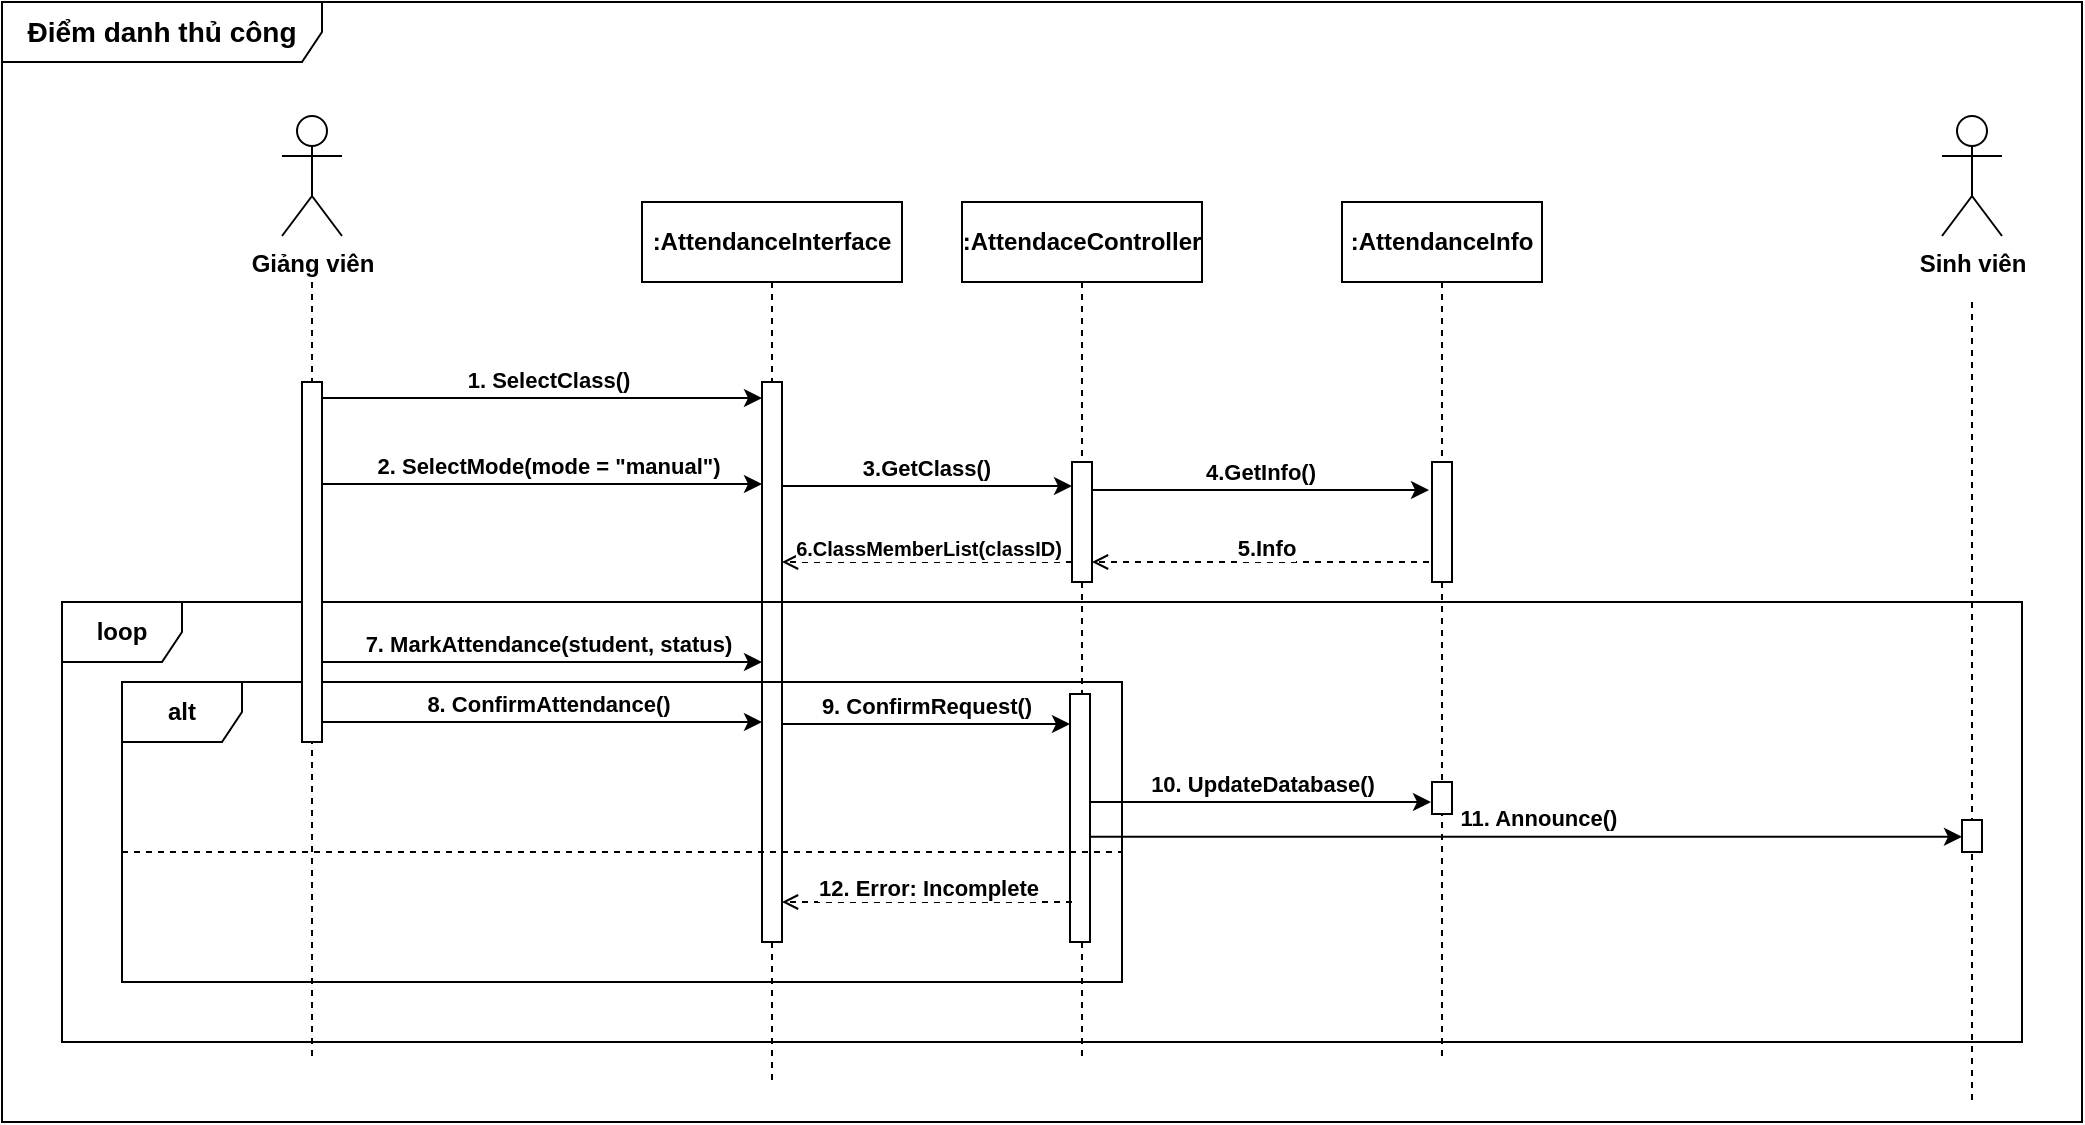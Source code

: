 <mxfile version="26.1.1">
  <diagram name="Page-1" id="2YBvvXClWsGukQMizWep">
    <mxGraphModel grid="1" page="1" gridSize="10" guides="1" tooltips="1" connect="1" arrows="1" fold="1" pageScale="1" pageWidth="850" pageHeight="1100" math="0" shadow="0">
      <root>
        <mxCell id="0" />
        <mxCell id="1" parent="0" />
        <mxCell id="OM3rYMhz1ukCEq3H_O-d-12" value="&lt;b&gt;3.GetClass()&lt;/b&gt;" style="endArrow=classic;html=1;rounded=0;spacingTop=-23;" edge="1" parent="1">
          <mxGeometry x="0.027" y="-2" width="50" height="50" relative="1" as="geometry">
            <mxPoint x="-65" y="192" as="sourcePoint" />
            <mxPoint x="85.0" y="192" as="targetPoint" />
            <mxPoint as="offset" />
          </mxGeometry>
        </mxCell>
        <mxCell id="OM3rYMhz1ukCEq3H_O-d-21" value="&lt;b&gt;9. ConfirmRequest()&lt;/b&gt;" style="endArrow=classic;html=1;rounded=0;spacingTop=-23;" edge="1" parent="1" target="OM3rYMhz1ukCEq3H_O-d-24">
          <mxGeometry x="0.027" y="-2" width="50" height="50" relative="1" as="geometry">
            <mxPoint x="-65" y="311" as="sourcePoint" />
            <mxPoint x="80" y="310" as="targetPoint" />
            <mxPoint as="offset" />
          </mxGeometry>
        </mxCell>
        <mxCell id="OM3rYMhz1ukCEq3H_O-d-25" value="&lt;b&gt;10. UpdateDatabase()&lt;/b&gt;" style="endArrow=classic;html=1;rounded=0;spacingTop=-23;" edge="1" parent="1">
          <mxGeometry x="0.027" y="-2" width="50" height="50" relative="1" as="geometry">
            <mxPoint x="90" y="350" as="sourcePoint" />
            <mxPoint x="264.5" y="350" as="targetPoint" />
            <mxPoint as="offset" />
          </mxGeometry>
        </mxCell>
        <mxCell id="OM3rYMhz1ukCEq3H_O-d-14" value="&lt;b&gt;5.Info&lt;/b&gt;" style="endArrow=open;html=1;rounded=0;endFill=0;dashed=1;spacingTop=-14;" edge="1" parent="1">
          <mxGeometry width="50" height="50" relative="1" as="geometry">
            <mxPoint x="269.5" y="230" as="sourcePoint" />
            <mxPoint x="95.0" y="230" as="targetPoint" />
          </mxGeometry>
        </mxCell>
        <mxCell id="OM3rYMhz1ukCEq3H_O-d-13" value="&lt;b&gt;4.GetInfo()&lt;/b&gt;" style="endArrow=classic;html=1;rounded=0;spacingTop=-23;" edge="1" parent="1">
          <mxGeometry x="0.027" y="-2" width="50" height="50" relative="1" as="geometry">
            <mxPoint x="89.0" y="194" as="sourcePoint" />
            <mxPoint x="263.5" y="194" as="targetPoint" />
            <mxPoint as="offset" />
          </mxGeometry>
        </mxCell>
        <mxCell id="aM9ryv3xv72pqoxQDRHE-1" value=":AttendaceController" style="shape=umlLifeline;perimeter=lifelinePerimeter;whiteSpace=wrap;html=1;container=0;dropTarget=0;collapsible=0;recursiveResize=0;outlineConnect=0;portConstraint=eastwest;newEdgeStyle={&quot;edgeStyle&quot;:&quot;elbowEdgeStyle&quot;,&quot;elbow&quot;:&quot;vertical&quot;,&quot;curved&quot;:0,&quot;rounded&quot;:0};fontStyle=1" vertex="1" parent="1">
          <mxGeometry x="30" y="50" width="120" height="430" as="geometry" />
        </mxCell>
        <mxCell id="aM9ryv3xv72pqoxQDRHE-2" value="" style="html=1;points=[];perimeter=orthogonalPerimeter;outlineConnect=0;targetShapes=umlLifeline;portConstraint=eastwest;newEdgeStyle={&quot;edgeStyle&quot;:&quot;elbowEdgeStyle&quot;,&quot;elbow&quot;:&quot;vertical&quot;,&quot;curved&quot;:0,&quot;rounded&quot;:0};" vertex="1" parent="aM9ryv3xv72pqoxQDRHE-1">
          <mxGeometry x="55" y="130" width="10" height="60" as="geometry" />
        </mxCell>
        <mxCell id="OM3rYMhz1ukCEq3H_O-d-24" value="" style="html=1;points=[];perimeter=orthogonalPerimeter;outlineConnect=0;targetShapes=umlLifeline;portConstraint=eastwest;newEdgeStyle={&quot;edgeStyle&quot;:&quot;elbowEdgeStyle&quot;,&quot;elbow&quot;:&quot;vertical&quot;,&quot;curved&quot;:0,&quot;rounded&quot;:0};" vertex="1" parent="aM9ryv3xv72pqoxQDRHE-1">
          <mxGeometry x="54" y="246" width="10" height="124" as="geometry" />
        </mxCell>
        <mxCell id="aM9ryv3xv72pqoxQDRHE-5" value=":AttendanceInfo" style="shape=umlLifeline;perimeter=lifelinePerimeter;whiteSpace=wrap;html=1;container=0;dropTarget=0;collapsible=0;recursiveResize=0;outlineConnect=0;portConstraint=eastwest;newEdgeStyle={&quot;edgeStyle&quot;:&quot;elbowEdgeStyle&quot;,&quot;elbow&quot;:&quot;vertical&quot;,&quot;curved&quot;:0,&quot;rounded&quot;:0};fontStyle=1" vertex="1" parent="1">
          <mxGeometry x="220" y="50" width="100" height="430" as="geometry" />
        </mxCell>
        <mxCell id="OM3rYMhz1ukCEq3H_O-d-1" value=":AttendanceInterface" style="shape=umlLifeline;perimeter=lifelinePerimeter;whiteSpace=wrap;html=1;container=0;dropTarget=0;collapsible=0;recursiveResize=0;outlineConnect=0;portConstraint=eastwest;newEdgeStyle={&quot;edgeStyle&quot;:&quot;elbowEdgeStyle&quot;,&quot;elbow&quot;:&quot;vertical&quot;,&quot;curved&quot;:0,&quot;rounded&quot;:0};fontStyle=1" vertex="1" parent="1">
          <mxGeometry x="-130" y="50" width="130" height="440" as="geometry" />
        </mxCell>
        <mxCell id="OM3rYMhz1ukCEq3H_O-d-2" value="" style="html=1;points=[];perimeter=orthogonalPerimeter;outlineConnect=0;targetShapes=umlLifeline;portConstraint=eastwest;newEdgeStyle={&quot;edgeStyle&quot;:&quot;elbowEdgeStyle&quot;,&quot;elbow&quot;:&quot;vertical&quot;,&quot;curved&quot;:0,&quot;rounded&quot;:0};" vertex="1" parent="OM3rYMhz1ukCEq3H_O-d-1">
          <mxGeometry x="60" y="90" width="10" height="280" as="geometry" />
        </mxCell>
        <mxCell id="OM3rYMhz1ukCEq3H_O-d-5" value="&lt;b&gt;Giảng viên&lt;/b&gt;" style="shape=umlActor;verticalLabelPosition=bottom;verticalAlign=top;html=1;outlineConnect=0;" vertex="1" parent="1">
          <mxGeometry x="-310" y="7" width="30" height="60" as="geometry" />
        </mxCell>
        <mxCell id="aM9ryv3xv72pqoxQDRHE-6" value="" style="html=1;points=[];perimeter=orthogonalPerimeter;outlineConnect=0;targetShapes=umlLifeline;portConstraint=eastwest;newEdgeStyle={&quot;edgeStyle&quot;:&quot;elbowEdgeStyle&quot;,&quot;elbow&quot;:&quot;vertical&quot;,&quot;curved&quot;:0,&quot;rounded&quot;:0};" vertex="1" parent="1">
          <mxGeometry x="265" y="180" width="10" height="60" as="geometry" />
        </mxCell>
        <mxCell id="OM3rYMhz1ukCEq3H_O-d-9" value="&lt;b&gt;1. SelectClass()&lt;/b&gt;" style="endArrow=classic;html=1;rounded=0;spacingTop=-23;" edge="1" parent="1" target="OM3rYMhz1ukCEq3H_O-d-2">
          <mxGeometry x="0.027" y="-2" width="50" height="50" relative="1" as="geometry">
            <mxPoint x="-290" y="148" as="sourcePoint" />
            <mxPoint x="-75" y="148" as="targetPoint" />
            <mxPoint as="offset" />
          </mxGeometry>
        </mxCell>
        <mxCell id="OM3rYMhz1ukCEq3H_O-d-10" value="&lt;b&gt;2. SelectMode(mode = &quot;manual&quot;)&lt;/b&gt;" style="endArrow=classic;html=1;rounded=0;spacingTop=-23;" edge="1" parent="1" target="OM3rYMhz1ukCEq3H_O-d-2">
          <mxGeometry x="0.027" y="-2" width="50" height="50" relative="1" as="geometry">
            <mxPoint x="-290" y="191" as="sourcePoint" />
            <mxPoint x="-75" y="191" as="targetPoint" />
            <mxPoint as="offset" />
          </mxGeometry>
        </mxCell>
        <mxCell id="OM3rYMhz1ukCEq3H_O-d-15" value="&lt;b&gt;6.ClassMemberList(classID)&lt;/b&gt;" style="endArrow=open;html=1;rounded=0;endFill=0;dashed=1;spacingTop=-14;fontSize=10;" edge="1" parent="1">
          <mxGeometry width="50" height="50" relative="1" as="geometry">
            <mxPoint x="85" y="230" as="sourcePoint" />
            <mxPoint x="-60" y="230" as="targetPoint" />
          </mxGeometry>
        </mxCell>
        <mxCell id="OM3rYMhz1ukCEq3H_O-d-18" value="&lt;b&gt;Điểm danh thủ công&lt;/b&gt;" style="shape=umlFrame;whiteSpace=wrap;html=1;pointerEvents=0;recursiveResize=0;container=1;collapsible=0;width=160;fontSize=14;" vertex="1" parent="1">
          <mxGeometry x="-450" y="-50" width="1040" height="560" as="geometry" />
        </mxCell>
        <mxCell id="OM3rYMhz1ukCEq3H_O-d-28" value="" style="line;strokeWidth=1;direction=south;html=1;perimeter=backbonePerimeter;points=[];outlineConnect=0;dashed=1;" vertex="1" parent="OM3rYMhz1ukCEq3H_O-d-18">
          <mxGeometry x="150" y="140" width="10" height="390" as="geometry" />
        </mxCell>
        <mxCell id="OM3rYMhz1ukCEq3H_O-d-19" value="&lt;b&gt;7. MarkAttendance(student, status)&lt;/b&gt;" style="endArrow=classic;html=1;rounded=0;spacingTop=-23;entryX=0;entryY=0.5;entryDx=0;entryDy=0;entryPerimeter=0;" edge="1" parent="OM3rYMhz1ukCEq3H_O-d-18" target="OM3rYMhz1ukCEq3H_O-d-2">
          <mxGeometry x="0.027" y="-2" width="50" height="50" relative="1" as="geometry">
            <mxPoint x="160" y="330" as="sourcePoint" />
            <mxPoint x="375" y="330" as="targetPoint" />
            <mxPoint as="offset" />
          </mxGeometry>
        </mxCell>
        <mxCell id="OM3rYMhz1ukCEq3H_O-d-20" value="&lt;b&gt;8. ConfirmAttendance()&lt;/b&gt;" style="endArrow=classic;html=1;rounded=0;spacingTop=-23;" edge="1" parent="OM3rYMhz1ukCEq3H_O-d-18" target="OM3rYMhz1ukCEq3H_O-d-2">
          <mxGeometry x="0.027" y="-2" width="50" height="50" relative="1" as="geometry">
            <mxPoint x="160" y="360" as="sourcePoint" />
            <mxPoint x="375" y="360" as="targetPoint" />
            <mxPoint as="offset" />
          </mxGeometry>
        </mxCell>
        <mxCell id="OM3rYMhz1ukCEq3H_O-d-26" value="" style="html=1;points=[];perimeter=orthogonalPerimeter;outlineConnect=0;targetShapes=umlLifeline;portConstraint=eastwest;newEdgeStyle={&quot;edgeStyle&quot;:&quot;elbowEdgeStyle&quot;,&quot;elbow&quot;:&quot;vertical&quot;,&quot;curved&quot;:0,&quot;rounded&quot;:0};" vertex="1" parent="OM3rYMhz1ukCEq3H_O-d-18">
          <mxGeometry x="715" y="390" width="10" height="16" as="geometry" />
        </mxCell>
        <mxCell id="OM3rYMhz1ukCEq3H_O-d-32" value="&lt;b&gt;loop&lt;/b&gt;" style="shape=umlFrame;whiteSpace=wrap;html=1;pointerEvents=0;recursiveResize=0;container=1;collapsible=0;width=60;height=30;" vertex="1" parent="OM3rYMhz1ukCEq3H_O-d-18">
          <mxGeometry x="30" y="300" width="980" height="220" as="geometry" />
        </mxCell>
        <mxCell id="OM3rYMhz1ukCEq3H_O-d-31" value="&lt;b&gt;11. Announce()&lt;/b&gt;" style="endArrow=classic;html=1;rounded=0;spacingTop=-23;" edge="1" parent="OM3rYMhz1ukCEq3H_O-d-32" target="OM3rYMhz1ukCEq3H_O-d-36">
          <mxGeometry x="0.027" y="-2" width="50" height="50" relative="1" as="geometry">
            <mxPoint x="514.324" y="117.41" as="sourcePoint" />
            <mxPoint x="955.0" y="117.41" as="targetPoint" />
            <mxPoint as="offset" />
          </mxGeometry>
        </mxCell>
        <mxCell id="OM3rYMhz1ukCEq3H_O-d-33" value="&lt;b&gt;alt&lt;/b&gt;" style="shape=umlFrame;whiteSpace=wrap;html=1;pointerEvents=0;recursiveResize=0;container=1;collapsible=0;width=60;height=30;" vertex="1" parent="OM3rYMhz1ukCEq3H_O-d-32">
          <mxGeometry x="30" y="40" width="500" height="150" as="geometry" />
        </mxCell>
        <mxCell id="OM3rYMhz1ukCEq3H_O-d-34" value="" style="line;strokeWidth=1;html=1;dashed=1;" vertex="1" parent="OM3rYMhz1ukCEq3H_O-d-33">
          <mxGeometry y="80" width="500" height="10" as="geometry" />
        </mxCell>
        <mxCell id="OM3rYMhz1ukCEq3H_O-d-35" value="&lt;b&gt;12. Error: Incomplete&lt;/b&gt;" style="endArrow=open;html=1;rounded=0;endFill=0;dashed=1;spacingTop=-14;" edge="1" parent="OM3rYMhz1ukCEq3H_O-d-33" target="OM3rYMhz1ukCEq3H_O-d-2">
          <mxGeometry width="50" height="50" relative="1" as="geometry">
            <mxPoint x="475" y="110" as="sourcePoint" />
            <mxPoint x="330" y="110" as="targetPoint" />
          </mxGeometry>
        </mxCell>
        <mxCell id="OM3rYMhz1ukCEq3H_O-d-6" value="" style="html=1;points=[];perimeter=orthogonalPerimeter;outlineConnect=0;targetShapes=umlLifeline;portConstraint=eastwest;newEdgeStyle={&quot;edgeStyle&quot;:&quot;elbowEdgeStyle&quot;,&quot;elbow&quot;:&quot;vertical&quot;,&quot;curved&quot;:0,&quot;rounded&quot;:0};" vertex="1" parent="1">
          <mxGeometry x="-300" y="140" width="10" height="180" as="geometry" />
        </mxCell>
        <mxCell id="OM3rYMhz1ukCEq3H_O-d-29" value="&lt;b&gt;Sinh viên&lt;/b&gt;" style="shape=umlActor;verticalLabelPosition=bottom;verticalAlign=top;html=1;outlineConnect=0;" vertex="1" parent="1">
          <mxGeometry x="520" y="7" width="30" height="60" as="geometry" />
        </mxCell>
        <mxCell id="OM3rYMhz1ukCEq3H_O-d-30" value="" style="line;strokeWidth=1;direction=south;html=1;dashed=1;" vertex="1" parent="1">
          <mxGeometry x="530" y="100" width="10" height="400" as="geometry" />
        </mxCell>
        <mxCell id="OM3rYMhz1ukCEq3H_O-d-36" value="" style="html=1;points=[];perimeter=orthogonalPerimeter;outlineConnect=0;targetShapes=umlLifeline;portConstraint=eastwest;newEdgeStyle={&quot;edgeStyle&quot;:&quot;elbowEdgeStyle&quot;,&quot;elbow&quot;:&quot;vertical&quot;,&quot;curved&quot;:0,&quot;rounded&quot;:0};" vertex="1" parent="1">
          <mxGeometry x="530" y="359" width="10" height="16" as="geometry" />
        </mxCell>
      </root>
    </mxGraphModel>
  </diagram>
</mxfile>
